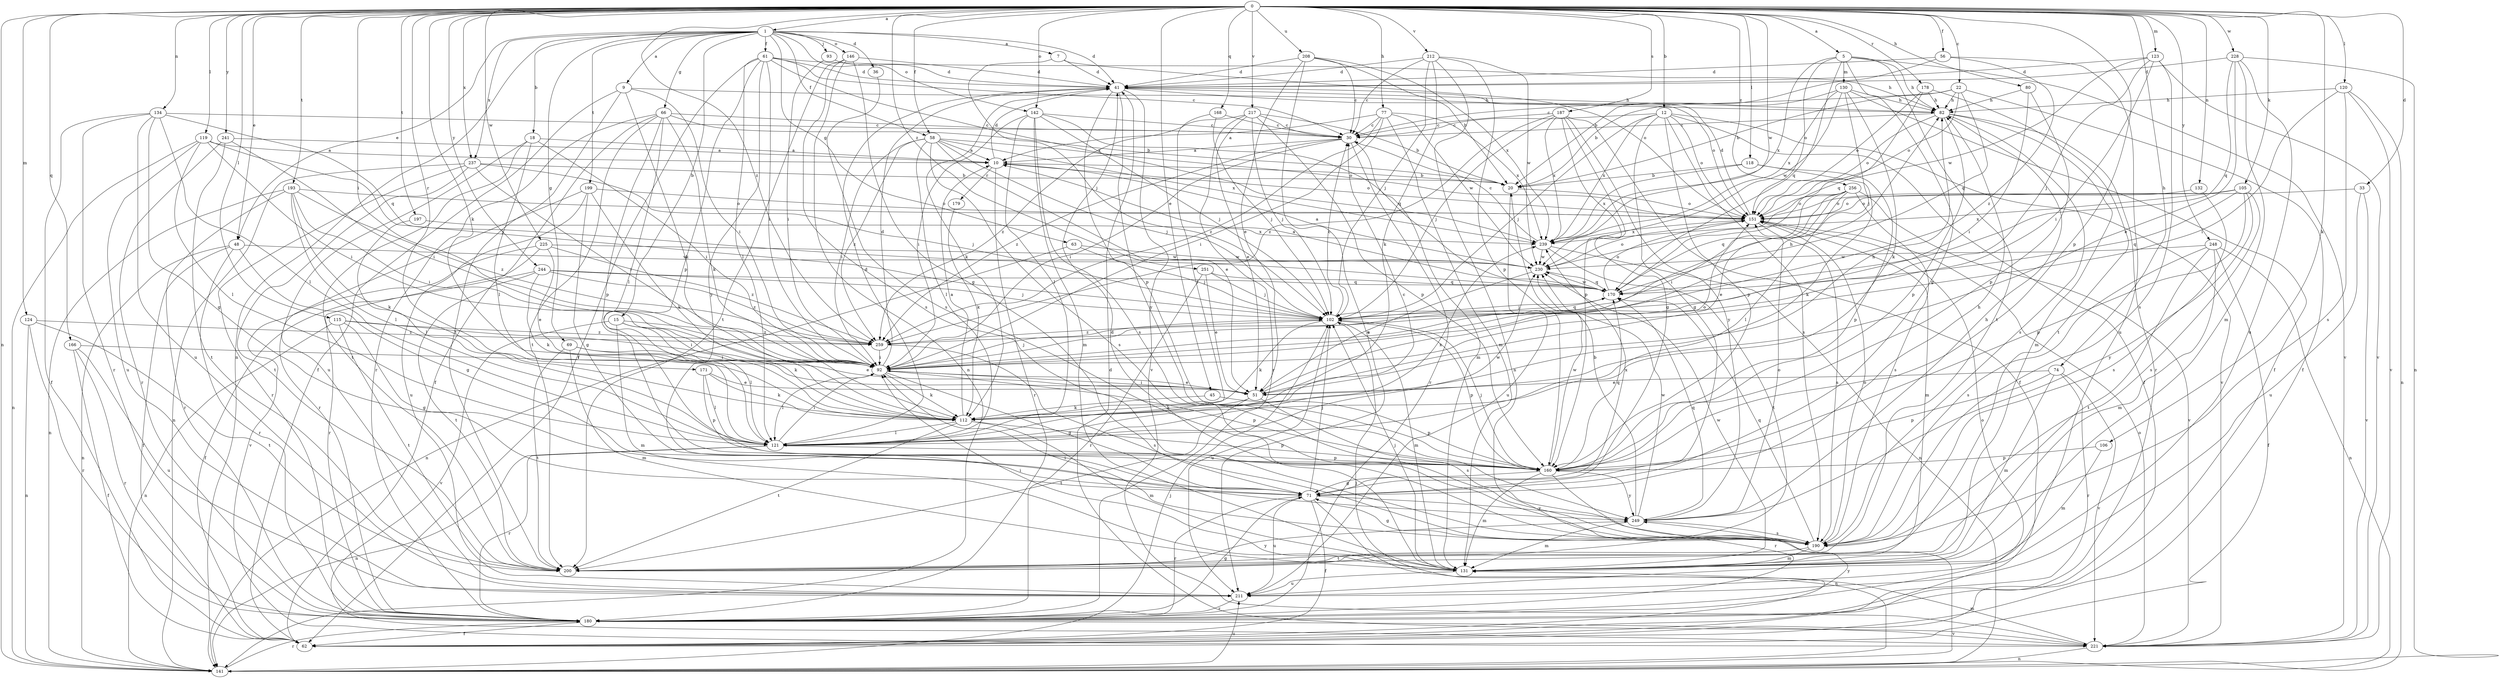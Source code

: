 strict digraph  {
0;
1;
5;
7;
9;
10;
12;
15;
18;
20;
22;
30;
33;
36;
41;
45;
48;
51;
56;
58;
61;
62;
63;
66;
69;
71;
74;
77;
80;
82;
92;
93;
102;
105;
106;
112;
115;
118;
119;
120;
121;
123;
124;
130;
131;
132;
134;
141;
142;
146;
151;
160;
166;
168;
170;
171;
178;
179;
180;
187;
190;
193;
197;
199;
200;
208;
211;
212;
217;
221;
225;
228;
230;
237;
239;
241;
244;
248;
249;
251;
256;
259;
0 -> 1  [label=a];
0 -> 5  [label=a];
0 -> 12  [label=b];
0 -> 22  [label=c];
0 -> 33  [label=d];
0 -> 45  [label=e];
0 -> 48  [label=e];
0 -> 56  [label=f];
0 -> 58  [label=f];
0 -> 74  [label=h];
0 -> 77  [label=h];
0 -> 80  [label=h];
0 -> 92  [label=i];
0 -> 105  [label=k];
0 -> 106  [label=k];
0 -> 112  [label=k];
0 -> 115  [label=l];
0 -> 118  [label=l];
0 -> 119  [label=l];
0 -> 120  [label=l];
0 -> 123  [label=m];
0 -> 124  [label=m];
0 -> 132  [label=n];
0 -> 134  [label=n];
0 -> 141  [label=n];
0 -> 142  [label=o];
0 -> 160  [label=p];
0 -> 166  [label=q];
0 -> 168  [label=q];
0 -> 171  [label=r];
0 -> 178  [label=r];
0 -> 187  [label=s];
0 -> 193  [label=t];
0 -> 197  [label=t];
0 -> 208  [label=u];
0 -> 212  [label=v];
0 -> 217  [label=v];
0 -> 225  [label=w];
0 -> 228  [label=w];
0 -> 230  [label=w];
0 -> 237  [label=x];
0 -> 241  [label=y];
0 -> 244  [label=y];
0 -> 248  [label=y];
0 -> 251  [label=z];
0 -> 256  [label=z];
0 -> 259  [label=z];
1 -> 7  [label=a];
1 -> 9  [label=a];
1 -> 15  [label=b];
1 -> 18  [label=b];
1 -> 36  [label=d];
1 -> 41  [label=d];
1 -> 48  [label=e];
1 -> 58  [label=f];
1 -> 61  [label=f];
1 -> 63  [label=g];
1 -> 66  [label=g];
1 -> 69  [label=g];
1 -> 93  [label=j];
1 -> 141  [label=n];
1 -> 142  [label=o];
1 -> 146  [label=o];
1 -> 199  [label=t];
1 -> 237  [label=x];
5 -> 71  [label=g];
5 -> 82  [label=h];
5 -> 130  [label=m];
5 -> 151  [label=o];
5 -> 170  [label=q];
5 -> 200  [label=t];
5 -> 221  [label=v];
5 -> 239  [label=x];
7 -> 41  [label=d];
7 -> 102  [label=j];
7 -> 151  [label=o];
9 -> 62  [label=f];
9 -> 82  [label=h];
9 -> 92  [label=i];
9 -> 112  [label=k];
9 -> 200  [label=t];
10 -> 20  [label=b];
10 -> 41  [label=d];
10 -> 151  [label=o];
10 -> 179  [label=r];
10 -> 180  [label=r];
12 -> 30  [label=c];
12 -> 62  [label=f];
12 -> 71  [label=g];
12 -> 102  [label=j];
12 -> 151  [label=o];
12 -> 160  [label=p];
12 -> 190  [label=s];
12 -> 221  [label=v];
12 -> 239  [label=x];
15 -> 112  [label=k];
15 -> 121  [label=l];
15 -> 131  [label=m];
15 -> 221  [label=v];
15 -> 259  [label=z];
18 -> 10  [label=a];
18 -> 92  [label=i];
18 -> 121  [label=l];
18 -> 200  [label=t];
18 -> 211  [label=u];
20 -> 151  [label=o];
20 -> 211  [label=u];
22 -> 20  [label=b];
22 -> 30  [label=c];
22 -> 62  [label=f];
22 -> 82  [label=h];
22 -> 151  [label=o];
22 -> 170  [label=q];
30 -> 10  [label=a];
30 -> 92  [label=i];
30 -> 131  [label=m];
30 -> 180  [label=r];
30 -> 259  [label=z];
33 -> 151  [label=o];
33 -> 211  [label=u];
33 -> 221  [label=v];
36 -> 190  [label=s];
41 -> 82  [label=h];
41 -> 112  [label=k];
41 -> 151  [label=o];
41 -> 160  [label=p];
41 -> 221  [label=v];
41 -> 249  [label=y];
45 -> 112  [label=k];
45 -> 160  [label=p];
48 -> 62  [label=f];
48 -> 71  [label=g];
48 -> 141  [label=n];
48 -> 180  [label=r];
48 -> 230  [label=w];
51 -> 82  [label=h];
51 -> 92  [label=i];
51 -> 112  [label=k];
51 -> 151  [label=o];
51 -> 190  [label=s];
51 -> 200  [label=t];
56 -> 20  [label=b];
56 -> 41  [label=d];
56 -> 211  [label=u];
56 -> 259  [label=z];
58 -> 10  [label=a];
58 -> 51  [label=e];
58 -> 92  [label=i];
58 -> 102  [label=j];
58 -> 121  [label=l];
58 -> 151  [label=o];
58 -> 190  [label=s];
58 -> 239  [label=x];
58 -> 259  [label=z];
61 -> 30  [label=c];
61 -> 41  [label=d];
61 -> 62  [label=f];
61 -> 82  [label=h];
61 -> 92  [label=i];
61 -> 121  [label=l];
61 -> 160  [label=p];
61 -> 239  [label=x];
61 -> 249  [label=y];
62 -> 102  [label=j];
63 -> 102  [label=j];
63 -> 141  [label=n];
63 -> 230  [label=w];
66 -> 20  [label=b];
66 -> 30  [label=c];
66 -> 62  [label=f];
66 -> 112  [label=k];
66 -> 121  [label=l];
66 -> 160  [label=p];
66 -> 180  [label=r];
66 -> 200  [label=t];
69 -> 51  [label=e];
69 -> 92  [label=i];
69 -> 131  [label=m];
69 -> 200  [label=t];
71 -> 62  [label=f];
71 -> 82  [label=h];
71 -> 102  [label=j];
71 -> 141  [label=n];
71 -> 180  [label=r];
71 -> 211  [label=u];
71 -> 239  [label=x];
71 -> 249  [label=y];
74 -> 51  [label=e];
74 -> 131  [label=m];
74 -> 160  [label=p];
74 -> 180  [label=r];
74 -> 221  [label=v];
77 -> 10  [label=a];
77 -> 30  [label=c];
77 -> 92  [label=i];
77 -> 131  [label=m];
77 -> 230  [label=w];
77 -> 239  [label=x];
77 -> 259  [label=z];
80 -> 82  [label=h];
80 -> 92  [label=i];
80 -> 160  [label=p];
82 -> 30  [label=c];
82 -> 131  [label=m];
82 -> 151  [label=o];
82 -> 160  [label=p];
82 -> 180  [label=r];
82 -> 190  [label=s];
92 -> 41  [label=d];
92 -> 51  [label=e];
92 -> 71  [label=g];
92 -> 82  [label=h];
92 -> 102  [label=j];
92 -> 112  [label=k];
92 -> 121  [label=l];
92 -> 160  [label=p];
93 -> 41  [label=d];
93 -> 92  [label=i];
102 -> 30  [label=c];
102 -> 112  [label=k];
102 -> 131  [label=m];
102 -> 160  [label=p];
102 -> 170  [label=q];
102 -> 211  [label=u];
102 -> 259  [label=z];
105 -> 151  [label=o];
105 -> 160  [label=p];
105 -> 170  [label=q];
105 -> 190  [label=s];
105 -> 239  [label=x];
105 -> 249  [label=y];
106 -> 131  [label=m];
106 -> 160  [label=p];
112 -> 10  [label=a];
112 -> 121  [label=l];
112 -> 131  [label=m];
112 -> 160  [label=p];
112 -> 200  [label=t];
115 -> 71  [label=g];
115 -> 92  [label=i];
115 -> 141  [label=n];
115 -> 200  [label=t];
115 -> 259  [label=z];
118 -> 20  [label=b];
118 -> 112  [label=k];
118 -> 160  [label=p];
118 -> 239  [label=x];
119 -> 10  [label=a];
119 -> 92  [label=i];
119 -> 102  [label=j];
119 -> 121  [label=l];
119 -> 141  [label=n];
119 -> 211  [label=u];
120 -> 82  [label=h];
120 -> 92  [label=i];
120 -> 141  [label=n];
120 -> 190  [label=s];
120 -> 221  [label=v];
121 -> 30  [label=c];
121 -> 41  [label=d];
121 -> 92  [label=i];
121 -> 141  [label=n];
121 -> 160  [label=p];
121 -> 180  [label=r];
121 -> 230  [label=w];
121 -> 239  [label=x];
123 -> 41  [label=d];
123 -> 92  [label=i];
123 -> 102  [label=j];
123 -> 190  [label=s];
123 -> 221  [label=v];
123 -> 230  [label=w];
124 -> 141  [label=n];
124 -> 180  [label=r];
124 -> 200  [label=t];
124 -> 259  [label=z];
130 -> 20  [label=b];
130 -> 62  [label=f];
130 -> 82  [label=h];
130 -> 102  [label=j];
130 -> 112  [label=k];
130 -> 230  [label=w];
130 -> 239  [label=x];
131 -> 41  [label=d];
131 -> 92  [label=i];
131 -> 102  [label=j];
131 -> 211  [label=u];
131 -> 230  [label=w];
132 -> 151  [label=o];
132 -> 190  [label=s];
134 -> 30  [label=c];
134 -> 62  [label=f];
134 -> 71  [label=g];
134 -> 121  [label=l];
134 -> 170  [label=q];
134 -> 180  [label=r];
134 -> 211  [label=u];
141 -> 102  [label=j];
141 -> 180  [label=r];
141 -> 211  [label=u];
142 -> 30  [label=c];
142 -> 92  [label=i];
142 -> 102  [label=j];
142 -> 121  [label=l];
142 -> 131  [label=m];
142 -> 170  [label=q];
142 -> 190  [label=s];
146 -> 41  [label=d];
146 -> 71  [label=g];
146 -> 141  [label=n];
146 -> 190  [label=s];
146 -> 200  [label=t];
151 -> 41  [label=d];
151 -> 131  [label=m];
151 -> 190  [label=s];
151 -> 239  [label=x];
160 -> 71  [label=g];
160 -> 102  [label=j];
160 -> 131  [label=m];
160 -> 170  [label=q];
160 -> 180  [label=r];
160 -> 230  [label=w];
160 -> 249  [label=y];
166 -> 62  [label=f];
166 -> 92  [label=i];
166 -> 180  [label=r];
166 -> 211  [label=u];
168 -> 30  [label=c];
168 -> 102  [label=j];
168 -> 121  [label=l];
170 -> 10  [label=a];
170 -> 102  [label=j];
170 -> 151  [label=o];
170 -> 230  [label=w];
171 -> 51  [label=e];
171 -> 112  [label=k];
171 -> 121  [label=l];
171 -> 160  [label=p];
178 -> 82  [label=h];
178 -> 151  [label=o];
178 -> 170  [label=q];
178 -> 200  [label=t];
179 -> 112  [label=k];
180 -> 62  [label=f];
180 -> 71  [label=g];
180 -> 151  [label=o];
180 -> 221  [label=v];
180 -> 249  [label=y];
187 -> 30  [label=c];
187 -> 62  [label=f];
187 -> 71  [label=g];
187 -> 102  [label=j];
187 -> 160  [label=p];
187 -> 239  [label=x];
187 -> 249  [label=y];
187 -> 259  [label=z];
190 -> 71  [label=g];
190 -> 92  [label=i];
190 -> 131  [label=m];
190 -> 151  [label=o];
190 -> 170  [label=q];
190 -> 200  [label=t];
193 -> 92  [label=i];
193 -> 112  [label=k];
193 -> 121  [label=l];
193 -> 141  [label=n];
193 -> 151  [label=o];
193 -> 180  [label=r];
193 -> 259  [label=z];
197 -> 121  [label=l];
197 -> 239  [label=x];
199 -> 71  [label=g];
199 -> 112  [label=k];
199 -> 151  [label=o];
199 -> 180  [label=r];
199 -> 211  [label=u];
200 -> 249  [label=y];
208 -> 20  [label=b];
208 -> 30  [label=c];
208 -> 41  [label=d];
208 -> 51  [label=e];
208 -> 211  [label=u];
208 -> 239  [label=x];
211 -> 180  [label=r];
212 -> 30  [label=c];
212 -> 41  [label=d];
212 -> 102  [label=j];
212 -> 112  [label=k];
212 -> 141  [label=n];
212 -> 160  [label=p];
212 -> 230  [label=w];
217 -> 20  [label=b];
217 -> 30  [label=c];
217 -> 51  [label=e];
217 -> 102  [label=j];
217 -> 160  [label=p];
217 -> 180  [label=r];
217 -> 259  [label=z];
221 -> 41  [label=d];
221 -> 131  [label=m];
221 -> 141  [label=n];
221 -> 151  [label=o];
225 -> 51  [label=e];
225 -> 180  [label=r];
225 -> 221  [label=v];
225 -> 230  [label=w];
225 -> 259  [label=z];
228 -> 41  [label=d];
228 -> 51  [label=e];
228 -> 131  [label=m];
228 -> 141  [label=n];
228 -> 170  [label=q];
228 -> 211  [label=u];
230 -> 10  [label=a];
230 -> 51  [label=e];
230 -> 151  [label=o];
230 -> 170  [label=q];
237 -> 20  [label=b];
237 -> 92  [label=i];
237 -> 102  [label=j];
237 -> 141  [label=n];
237 -> 180  [label=r];
237 -> 200  [label=t];
239 -> 30  [label=c];
239 -> 141  [label=n];
239 -> 200  [label=t];
239 -> 230  [label=w];
241 -> 10  [label=a];
241 -> 92  [label=i];
241 -> 180  [label=r];
241 -> 200  [label=t];
244 -> 62  [label=f];
244 -> 102  [label=j];
244 -> 112  [label=k];
244 -> 170  [label=q];
244 -> 200  [label=t];
244 -> 259  [label=z];
248 -> 62  [label=f];
248 -> 131  [label=m];
248 -> 141  [label=n];
248 -> 190  [label=s];
248 -> 200  [label=t];
248 -> 230  [label=w];
249 -> 20  [label=b];
249 -> 82  [label=h];
249 -> 131  [label=m];
249 -> 151  [label=o];
249 -> 170  [label=q];
249 -> 190  [label=s];
249 -> 230  [label=w];
251 -> 51  [label=e];
251 -> 102  [label=j];
251 -> 170  [label=q];
251 -> 180  [label=r];
256 -> 51  [label=e];
256 -> 92  [label=i];
256 -> 121  [label=l];
256 -> 151  [label=o];
256 -> 170  [label=q];
256 -> 190  [label=s];
256 -> 221  [label=v];
259 -> 92  [label=i];
259 -> 190  [label=s];
}
